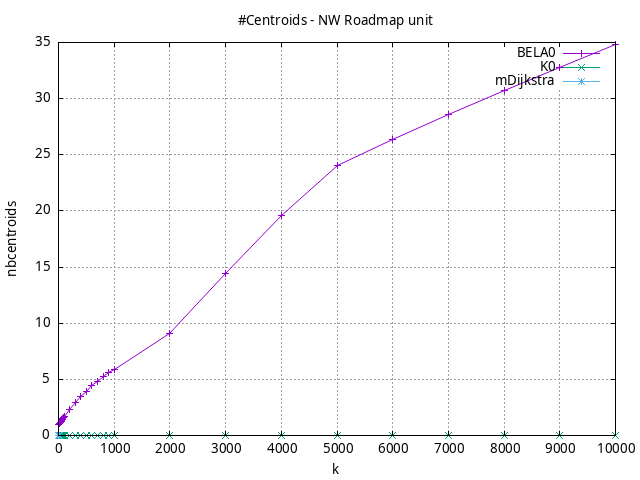 #!/usr/bin/gnuplot
# -*- coding: utf-8 -*-
#
# results/roadmap/unit/NW/USA-road-d.NW.brute-force.nbcentroids.gnuplot
#
# Started on 01/09/2024 14:29:48
# Author: Carlos Linares López
set grid
set xlabel "k"
set ylabel "nbcentroids"

set title "#Centroids - NW Roadmap unit"

set terminal png enhanced font "Ariel,10"
set output 'USA-road-d.NW.brute-force.nbcentroids.png'

plot "-" title "BELA0"      with linesp, "-" title "K0"      with linesp, "-" title "mDijkstra"      with linesp

	1 1.0
	2 1.0
	3 1.0
	4 1.0
	5 1.01
	6 1.01
	7 1.02
	8 1.02
	9 1.03
	10 1.03
	20 1.09
	30 1.12
	40 1.2
	50 1.29
	60 1.35
	70 1.44
	80 1.51
	90 1.58
	100 1.7
	200 2.28
	300 2.95
	400 3.43
	500 3.93
	600 4.44
	700 4.82
	800 5.24
	900 5.58
	1000 5.91
	2000 9.11
	3000 14.41
	4000 19.62
	5000 24.06
	6000 26.4
	7000 28.61
	8000 30.74
	9000 32.75
	10000 34.84
end
	1 0.0
	2 0.0
	3 0.0
	4 0.0
	5 0.0
	6 0.0
	7 0.0
	8 0.0
	9 0.0
	10 0.0
	20 0.0
	30 0.0
	40 0.0
	50 0.0
	60 0.0
	70 0.0
	80 0.0
	90 0.0
	100 0.0
	200 0.0
	300 0.0
	400 0.0
	500 0.0
	600 0.0
	700 0.0
	800 0.0
	900 0.0
	1000 0.0
	2000 0.0
	3000 0.0
	4000 0.0
	5000 0.0
	6000 0.0
	7000 0.0
	8000 0.0
	9000 0.0
	10000 0.0
end
	1 0.0
	2 0.0
	3 0.0
	4 0.0
	5 0.0
	6 0.0
	7 0.0
	8 0.0
	9 0.0
	10 0.0
end
